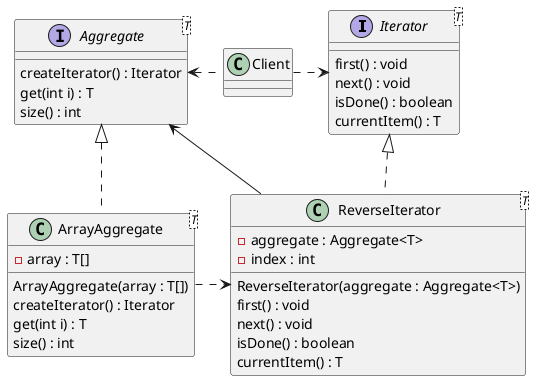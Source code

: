 @startuml

interface Iterator<T> {
  first() : void
  next() : void
  isDone() : boolean
  currentItem() : T
}
class ReverseIterator<T> {
  - aggregate : Aggregate<T>
  - index : int
  ReverseIterator(aggregate : Aggregate<T>)
  first() : void
  next() : void
  isDone() : boolean
  currentItem() : T
}
interface Aggregate<T> {
  createIterator() : Iterator
  get(int i) : T
  size() : int
}
class ArrayAggregate<T> {
  - array : T[]
  ArrayAggregate(array : T[])
  createIterator() : Iterator
  get(int i) : T
  size() : int
}

Iterator <|.. ReverseIterator
Aggregate <|.. ArrayAggregate

Aggregate <-- ReverseIterator

ArrayAggregate .> ReverseIterator

Client .> Iterator
Aggregate <. Client

@enduml